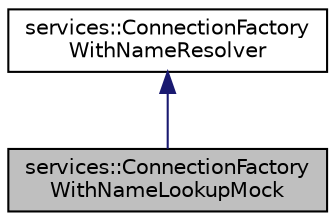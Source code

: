 digraph "services::ConnectionFactoryWithNameLookupMock"
{
 // INTERACTIVE_SVG=YES
  edge [fontname="Helvetica",fontsize="10",labelfontname="Helvetica",labelfontsize="10"];
  node [fontname="Helvetica",fontsize="10",shape=record];
  Node0 [label="services::ConnectionFactory\lWithNameLookupMock",height=0.2,width=0.4,color="black", fillcolor="grey75", style="filled", fontcolor="black"];
  Node1 -> Node0 [dir="back",color="midnightblue",fontsize="10",style="solid",fontname="Helvetica"];
  Node1 [label="services::ConnectionFactory\lWithNameResolver",height=0.2,width=0.4,color="black", fillcolor="white", style="filled",URL="$dc/dfc/classservices_1_1_connection_factory_with_name_resolver.html"];
}
